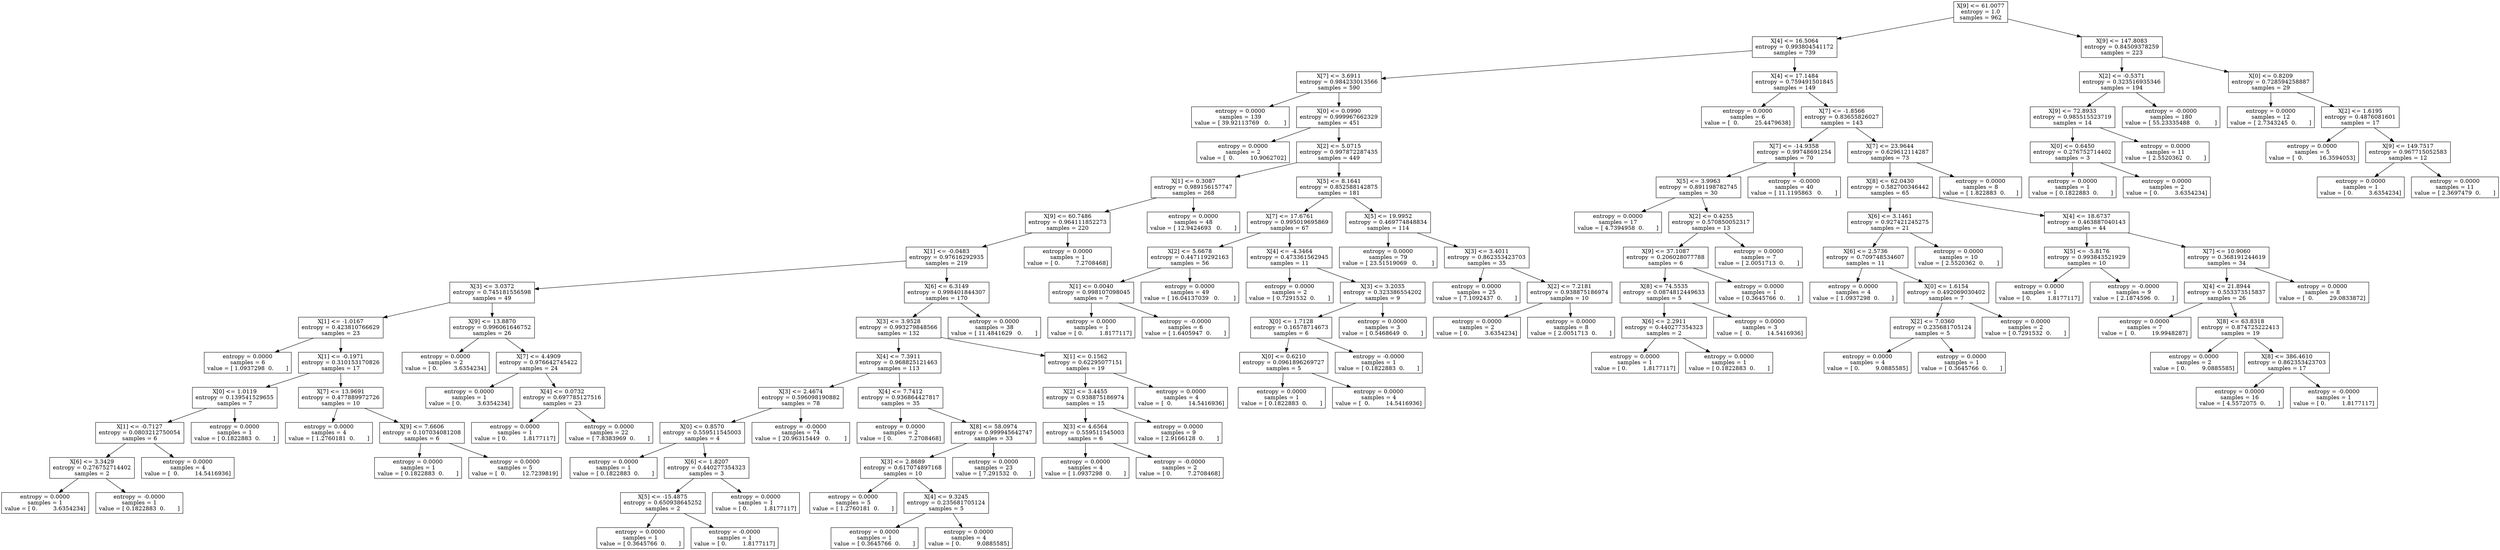 digraph Tree {
0 [label="X[9] <= 61.0077\nentropy = 1.0\nsamples = 962", shape="box"] ;
1 [label="X[4] <= 16.5064\nentropy = 0.993804541172\nsamples = 739", shape="box"] ;
0 -> 1 ;
2 [label="X[7] <= 3.6911\nentropy = 0.984233013566\nsamples = 590", shape="box"] ;
1 -> 2 ;
3 [label="entropy = 0.0000\nsamples = 139\nvalue = [ 39.92113769   0.        ]", shape="box"] ;
2 -> 3 ;
4 [label="X[0] <= 0.0990\nentropy = 0.999967662329\nsamples = 451", shape="box"] ;
2 -> 4 ;
5 [label="entropy = 0.0000\nsamples = 2\nvalue = [  0.         10.9062702]", shape="box"] ;
4 -> 5 ;
6 [label="X[2] <= 5.0715\nentropy = 0.997872287435\nsamples = 449", shape="box"] ;
4 -> 6 ;
7 [label="X[1] <= 0.3087\nentropy = 0.989156157747\nsamples = 268", shape="box"] ;
6 -> 7 ;
8 [label="X[9] <= 60.7486\nentropy = 0.964111852273\nsamples = 220", shape="box"] ;
7 -> 8 ;
9 [label="X[1] <= -0.0483\nentropy = 0.97616292935\nsamples = 219", shape="box"] ;
8 -> 9 ;
10 [label="X[3] <= 3.0372\nentropy = 0.745181556598\nsamples = 49", shape="box"] ;
9 -> 10 ;
11 [label="X[1] <= -1.0167\nentropy = 0.423810766629\nsamples = 23", shape="box"] ;
10 -> 11 ;
12 [label="entropy = 0.0000\nsamples = 6\nvalue = [ 1.0937298  0.       ]", shape="box"] ;
11 -> 12 ;
13 [label="X[1] <= -0.1971\nentropy = 0.310153170826\nsamples = 17", shape="box"] ;
11 -> 13 ;
14 [label="X[0] <= 1.0119\nentropy = 0.139541529655\nsamples = 7", shape="box"] ;
13 -> 14 ;
15 [label="X[1] <= -0.7127\nentropy = 0.0803212750054\nsamples = 6", shape="box"] ;
14 -> 15 ;
16 [label="X[6] <= 3.3429\nentropy = 0.276752714402\nsamples = 2", shape="box"] ;
15 -> 16 ;
17 [label="entropy = 0.0000\nsamples = 1\nvalue = [ 0.         3.6354234]", shape="box"] ;
16 -> 17 ;
18 [label="entropy = -0.0000\nsamples = 1\nvalue = [ 0.1822883  0.       ]", shape="box"] ;
16 -> 18 ;
19 [label="entropy = 0.0000\nsamples = 4\nvalue = [  0.         14.5416936]", shape="box"] ;
15 -> 19 ;
20 [label="entropy = 0.0000\nsamples = 1\nvalue = [ 0.1822883  0.       ]", shape="box"] ;
14 -> 20 ;
21 [label="X[7] <= 13.9691\nentropy = 0.477889972726\nsamples = 10", shape="box"] ;
13 -> 21 ;
22 [label="entropy = 0.0000\nsamples = 4\nvalue = [ 1.2760181  0.       ]", shape="box"] ;
21 -> 22 ;
23 [label="X[9] <= 7.6606\nentropy = 0.107034081208\nsamples = 6", shape="box"] ;
21 -> 23 ;
24 [label="entropy = 0.0000\nsamples = 1\nvalue = [ 0.1822883  0.       ]", shape="box"] ;
23 -> 24 ;
25 [label="entropy = 0.0000\nsamples = 5\nvalue = [  0.         12.7239819]", shape="box"] ;
23 -> 25 ;
26 [label="X[9] <= 13.8870\nentropy = 0.996061646752\nsamples = 26", shape="box"] ;
10 -> 26 ;
27 [label="entropy = 0.0000\nsamples = 2\nvalue = [ 0.         3.6354234]", shape="box"] ;
26 -> 27 ;
28 [label="X[7] <= 4.4909\nentropy = 0.976642745422\nsamples = 24", shape="box"] ;
26 -> 28 ;
29 [label="entropy = 0.0000\nsamples = 1\nvalue = [ 0.         3.6354234]", shape="box"] ;
28 -> 29 ;
30 [label="X[4] <= 0.0732\nentropy = 0.697785127516\nsamples = 23", shape="box"] ;
28 -> 30 ;
31 [label="entropy = 0.0000\nsamples = 1\nvalue = [ 0.         1.8177117]", shape="box"] ;
30 -> 31 ;
32 [label="entropy = 0.0000\nsamples = 22\nvalue = [ 7.8383969  0.       ]", shape="box"] ;
30 -> 32 ;
33 [label="X[6] <= 6.3149\nentropy = 0.998401844307\nsamples = 170", shape="box"] ;
9 -> 33 ;
34 [label="X[3] <= 3.9528\nentropy = 0.993279848566\nsamples = 132", shape="box"] ;
33 -> 34 ;
35 [label="X[4] <= 7.3911\nentropy = 0.968825121463\nsamples = 113", shape="box"] ;
34 -> 35 ;
36 [label="X[3] <= 2.4674\nentropy = 0.596098190882\nsamples = 78", shape="box"] ;
35 -> 36 ;
37 [label="X[0] <= 0.8570\nentropy = 0.559511545003\nsamples = 4", shape="box"] ;
36 -> 37 ;
38 [label="entropy = 0.0000\nsamples = 1\nvalue = [ 0.1822883  0.       ]", shape="box"] ;
37 -> 38 ;
39 [label="X[6] <= 1.8207\nentropy = 0.440277354323\nsamples = 3", shape="box"] ;
37 -> 39 ;
40 [label="X[5] <= -15.4875\nentropy = 0.650938645252\nsamples = 2", shape="box"] ;
39 -> 40 ;
41 [label="entropy = 0.0000\nsamples = 1\nvalue = [ 0.3645766  0.       ]", shape="box"] ;
40 -> 41 ;
42 [label="entropy = -0.0000\nsamples = 1\nvalue = [ 0.         1.8177117]", shape="box"] ;
40 -> 42 ;
43 [label="entropy = 0.0000\nsamples = 1\nvalue = [ 0.         1.8177117]", shape="box"] ;
39 -> 43 ;
44 [label="entropy = -0.0000\nsamples = 74\nvalue = [ 20.96315449   0.        ]", shape="box"] ;
36 -> 44 ;
45 [label="X[4] <= 7.7412\nentropy = 0.936864427817\nsamples = 35", shape="box"] ;
35 -> 45 ;
46 [label="entropy = 0.0000\nsamples = 2\nvalue = [ 0.         7.2708468]", shape="box"] ;
45 -> 46 ;
47 [label="X[8] <= 58.0974\nentropy = 0.999945642747\nsamples = 33", shape="box"] ;
45 -> 47 ;
48 [label="X[3] <= 2.8689\nentropy = 0.617074897168\nsamples = 10", shape="box"] ;
47 -> 48 ;
49 [label="entropy = 0.0000\nsamples = 5\nvalue = [ 1.2760181  0.       ]", shape="box"] ;
48 -> 49 ;
50 [label="X[4] <= 9.3245\nentropy = 0.235681705124\nsamples = 5", shape="box"] ;
48 -> 50 ;
51 [label="entropy = 0.0000\nsamples = 1\nvalue = [ 0.3645766  0.       ]", shape="box"] ;
50 -> 51 ;
52 [label="entropy = 0.0000\nsamples = 4\nvalue = [ 0.         9.0885585]", shape="box"] ;
50 -> 52 ;
53 [label="entropy = 0.0000\nsamples = 23\nvalue = [ 7.291532  0.      ]", shape="box"] ;
47 -> 53 ;
54 [label="X[1] <= 0.1562\nentropy = 0.62295077151\nsamples = 19", shape="box"] ;
34 -> 54 ;
55 [label="X[2] <= 3.4455\nentropy = 0.938875186974\nsamples = 15", shape="box"] ;
54 -> 55 ;
56 [label="X[3] <= 4.6564\nentropy = 0.559511545003\nsamples = 6", shape="box"] ;
55 -> 56 ;
57 [label="entropy = 0.0000\nsamples = 4\nvalue = [ 1.0937298  0.       ]", shape="box"] ;
56 -> 57 ;
58 [label="entropy = -0.0000\nsamples = 2\nvalue = [ 0.         7.2708468]", shape="box"] ;
56 -> 58 ;
59 [label="entropy = 0.0000\nsamples = 9\nvalue = [ 2.9166128  0.       ]", shape="box"] ;
55 -> 59 ;
60 [label="entropy = 0.0000\nsamples = 4\nvalue = [  0.         14.5416936]", shape="box"] ;
54 -> 60 ;
61 [label="entropy = 0.0000\nsamples = 38\nvalue = [ 11.4841629   0.       ]", shape="box"] ;
33 -> 61 ;
62 [label="entropy = 0.0000\nsamples = 1\nvalue = [ 0.         7.2708468]", shape="box"] ;
8 -> 62 ;
63 [label="entropy = 0.0000\nsamples = 48\nvalue = [ 12.9424693   0.       ]", shape="box"] ;
7 -> 63 ;
64 [label="X[5] <= 8.1641\nentropy = 0.852588142875\nsamples = 181", shape="box"] ;
6 -> 64 ;
65 [label="X[7] <= 17.6761\nentropy = 0.995019695869\nsamples = 67", shape="box"] ;
64 -> 65 ;
66 [label="X[2] <= 5.6678\nentropy = 0.447119292163\nsamples = 56", shape="box"] ;
65 -> 66 ;
67 [label="X[1] <= 0.0040\nentropy = 0.998107098045\nsamples = 7", shape="box"] ;
66 -> 67 ;
68 [label="entropy = 0.0000\nsamples = 1\nvalue = [ 0.         1.8177117]", shape="box"] ;
67 -> 68 ;
69 [label="entropy = -0.0000\nsamples = 6\nvalue = [ 1.6405947  0.       ]", shape="box"] ;
67 -> 69 ;
70 [label="entropy = 0.0000\nsamples = 49\nvalue = [ 16.04137039   0.        ]", shape="box"] ;
66 -> 70 ;
71 [label="X[4] <= -4.3464\nentropy = 0.473361562945\nsamples = 11", shape="box"] ;
65 -> 71 ;
72 [label="entropy = 0.0000\nsamples = 2\nvalue = [ 0.7291532  0.       ]", shape="box"] ;
71 -> 72 ;
73 [label="X[3] <= 3.2035\nentropy = 0.323386554202\nsamples = 9", shape="box"] ;
71 -> 73 ;
74 [label="X[0] <= 1.7128\nentropy = 0.16578714673\nsamples = 6", shape="box"] ;
73 -> 74 ;
75 [label="X[0] <= 0.6210\nentropy = 0.0961896269727\nsamples = 5", shape="box"] ;
74 -> 75 ;
76 [label="entropy = 0.0000\nsamples = 1\nvalue = [ 0.1822883  0.       ]", shape="box"] ;
75 -> 76 ;
77 [label="entropy = 0.0000\nsamples = 4\nvalue = [  0.         14.5416936]", shape="box"] ;
75 -> 77 ;
78 [label="entropy = -0.0000\nsamples = 1\nvalue = [ 0.1822883  0.       ]", shape="box"] ;
74 -> 78 ;
79 [label="entropy = 0.0000\nsamples = 3\nvalue = [ 0.5468649  0.       ]", shape="box"] ;
73 -> 79 ;
80 [label="X[5] <= 19.9952\nentropy = 0.469774848834\nsamples = 114", shape="box"] ;
64 -> 80 ;
81 [label="entropy = 0.0000\nsamples = 79\nvalue = [ 23.51519069   0.        ]", shape="box"] ;
80 -> 81 ;
82 [label="X[3] <= 3.4011\nentropy = 0.862353423703\nsamples = 35", shape="box"] ;
80 -> 82 ;
83 [label="entropy = 0.0000\nsamples = 25\nvalue = [ 7.1092437  0.       ]", shape="box"] ;
82 -> 83 ;
84 [label="X[2] <= 7.2181\nentropy = 0.938875186974\nsamples = 10", shape="box"] ;
82 -> 84 ;
85 [label="entropy = 0.0000\nsamples = 2\nvalue = [ 0.         3.6354234]", shape="box"] ;
84 -> 85 ;
86 [label="entropy = 0.0000\nsamples = 8\nvalue = [ 2.0051713  0.       ]", shape="box"] ;
84 -> 86 ;
87 [label="X[4] <= 17.1484\nentropy = 0.759491501845\nsamples = 149", shape="box"] ;
1 -> 87 ;
88 [label="entropy = 0.0000\nsamples = 6\nvalue = [  0.         25.4479638]", shape="box"] ;
87 -> 88 ;
89 [label="X[7] <= -1.8566\nentropy = 0.83655826027\nsamples = 143", shape="box"] ;
87 -> 89 ;
90 [label="X[7] <= -14.9358\nentropy = 0.99748691254\nsamples = 70", shape="box"] ;
89 -> 90 ;
91 [label="X[5] <= 3.9963\nentropy = 0.891198782745\nsamples = 30", shape="box"] ;
90 -> 91 ;
92 [label="entropy = 0.0000\nsamples = 17\nvalue = [ 4.7394958  0.       ]", shape="box"] ;
91 -> 92 ;
93 [label="X[2] <= 0.4255\nentropy = 0.570850052317\nsamples = 13", shape="box"] ;
91 -> 93 ;
94 [label="X[9] <= 37.1087\nentropy = 0.206028077788\nsamples = 6", shape="box"] ;
93 -> 94 ;
95 [label="X[8] <= 74.5535\nentropy = 0.0874812449633\nsamples = 5", shape="box"] ;
94 -> 95 ;
96 [label="X[6] <= 2.2911\nentropy = 0.440277354323\nsamples = 2", shape="box"] ;
95 -> 96 ;
97 [label="entropy = 0.0000\nsamples = 1\nvalue = [ 0.         1.8177117]", shape="box"] ;
96 -> 97 ;
98 [label="entropy = 0.0000\nsamples = 1\nvalue = [ 0.1822883  0.       ]", shape="box"] ;
96 -> 98 ;
99 [label="entropy = 0.0000\nsamples = 3\nvalue = [  0.         14.5416936]", shape="box"] ;
95 -> 99 ;
100 [label="entropy = 0.0000\nsamples = 1\nvalue = [ 0.3645766  0.       ]", shape="box"] ;
94 -> 100 ;
101 [label="entropy = 0.0000\nsamples = 7\nvalue = [ 2.0051713  0.       ]", shape="box"] ;
93 -> 101 ;
102 [label="entropy = -0.0000\nsamples = 40\nvalue = [ 11.1195863   0.       ]", shape="box"] ;
90 -> 102 ;
103 [label="X[7] <= 23.9644\nentropy = 0.629612114287\nsamples = 73", shape="box"] ;
89 -> 103 ;
104 [label="X[8] <= 62.0430\nentropy = 0.582700346442\nsamples = 65", shape="box"] ;
103 -> 104 ;
105 [label="X[6] <= 3.1461\nentropy = 0.927421245275\nsamples = 21", shape="box"] ;
104 -> 105 ;
106 [label="X[6] <= 2.5736\nentropy = 0.709748534607\nsamples = 11", shape="box"] ;
105 -> 106 ;
107 [label="entropy = 0.0000\nsamples = 4\nvalue = [ 1.0937298  0.       ]", shape="box"] ;
106 -> 107 ;
108 [label="X[0] <= 1.6154\nentropy = 0.492069030402\nsamples = 7", shape="box"] ;
106 -> 108 ;
109 [label="X[2] <= 7.0360\nentropy = 0.235681705124\nsamples = 5", shape="box"] ;
108 -> 109 ;
110 [label="entropy = 0.0000\nsamples = 4\nvalue = [ 0.         9.0885585]", shape="box"] ;
109 -> 110 ;
111 [label="entropy = 0.0000\nsamples = 1\nvalue = [ 0.3645766  0.       ]", shape="box"] ;
109 -> 111 ;
112 [label="entropy = 0.0000\nsamples = 2\nvalue = [ 0.7291532  0.       ]", shape="box"] ;
108 -> 112 ;
113 [label="entropy = 0.0000\nsamples = 10\nvalue = [ 2.5520362  0.       ]", shape="box"] ;
105 -> 113 ;
114 [label="X[4] <= 18.6737\nentropy = 0.463887040143\nsamples = 44", shape="box"] ;
104 -> 114 ;
115 [label="X[5] <= -5.8176\nentropy = 0.993843521929\nsamples = 10", shape="box"] ;
114 -> 115 ;
116 [label="entropy = 0.0000\nsamples = 1\nvalue = [ 0.         1.8177117]", shape="box"] ;
115 -> 116 ;
117 [label="entropy = -0.0000\nsamples = 9\nvalue = [ 2.1874596  0.       ]", shape="box"] ;
115 -> 117 ;
118 [label="X[7] <= 10.9060\nentropy = 0.368191244619\nsamples = 34", shape="box"] ;
114 -> 118 ;
119 [label="X[4] <= 21.8944\nentropy = 0.553373515837\nsamples = 26", shape="box"] ;
118 -> 119 ;
120 [label="entropy = 0.0000\nsamples = 7\nvalue = [  0.         19.9948287]", shape="box"] ;
119 -> 120 ;
121 [label="X[8] <= 63.8318\nentropy = 0.874725222413\nsamples = 19", shape="box"] ;
119 -> 121 ;
122 [label="entropy = 0.0000\nsamples = 2\nvalue = [ 0.         9.0885585]", shape="box"] ;
121 -> 122 ;
123 [label="X[8] <= 386.4610\nentropy = 0.862353423703\nsamples = 17", shape="box"] ;
121 -> 123 ;
124 [label="entropy = 0.0000\nsamples = 16\nvalue = [ 4.5572075  0.       ]", shape="box"] ;
123 -> 124 ;
125 [label="entropy = -0.0000\nsamples = 1\nvalue = [ 0.         1.8177117]", shape="box"] ;
123 -> 125 ;
126 [label="entropy = 0.0000\nsamples = 8\nvalue = [  0.         29.0833872]", shape="box"] ;
118 -> 126 ;
127 [label="entropy = 0.0000\nsamples = 8\nvalue = [ 1.822883  0.      ]", shape="box"] ;
103 -> 127 ;
128 [label="X[9] <= 147.8083\nentropy = 0.84509378259\nsamples = 223", shape="box"] ;
0 -> 128 ;
129 [label="X[2] <= -0.5371\nentropy = 0.323516935346\nsamples = 194", shape="box"] ;
128 -> 129 ;
130 [label="X[9] <= 72.8933\nentropy = 0.985515523719\nsamples = 14", shape="box"] ;
129 -> 130 ;
131 [label="X[0] <= 0.6450\nentropy = 0.276752714402\nsamples = 3", shape="box"] ;
130 -> 131 ;
132 [label="entropy = 0.0000\nsamples = 1\nvalue = [ 0.1822883  0.       ]", shape="box"] ;
131 -> 132 ;
133 [label="entropy = 0.0000\nsamples = 2\nvalue = [ 0.         3.6354234]", shape="box"] ;
131 -> 133 ;
134 [label="entropy = 0.0000\nsamples = 11\nvalue = [ 2.5520362  0.       ]", shape="box"] ;
130 -> 134 ;
135 [label="entropy = -0.0000\nsamples = 180\nvalue = [ 55.23335488   0.        ]", shape="box"] ;
129 -> 135 ;
136 [label="X[0] <= 0.8209\nentropy = 0.728594258887\nsamples = 29", shape="box"] ;
128 -> 136 ;
137 [label="entropy = 0.0000\nsamples = 12\nvalue = [ 2.7343245  0.       ]", shape="box"] ;
136 -> 137 ;
138 [label="X[2] <= 1.6195\nentropy = 0.4876081601\nsamples = 17", shape="box"] ;
136 -> 138 ;
139 [label="entropy = 0.0000\nsamples = 5\nvalue = [  0.         16.3594053]", shape="box"] ;
138 -> 139 ;
140 [label="X[9] <= 149.7517\nentropy = 0.967715052583\nsamples = 12", shape="box"] ;
138 -> 140 ;
141 [label="entropy = 0.0000\nsamples = 1\nvalue = [ 0.         3.6354234]", shape="box"] ;
140 -> 141 ;
142 [label="entropy = 0.0000\nsamples = 11\nvalue = [ 2.3697479  0.       ]", shape="box"] ;
140 -> 142 ;
}